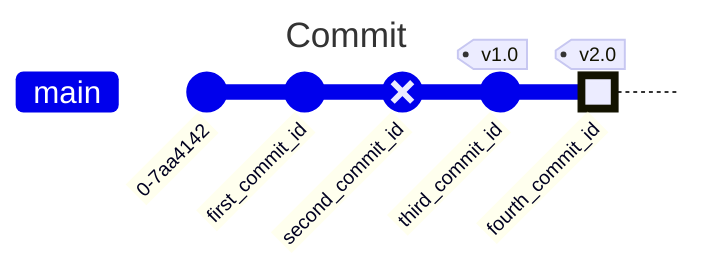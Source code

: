 ---
title: Commit
---
gitGraph
    commit "Message"
    commit id: "first_commit_id" msg: "Message"
    commit id: "second_commit_id" msg: "Message" type: REVERSE
    commit id: "third_commit_id" msg: "Message" type: NORMAL tag: "v1.0"
    commit id: "fourth_commit_id" msg: "Message" type: HIGHLIGHT tag: "v2.0"